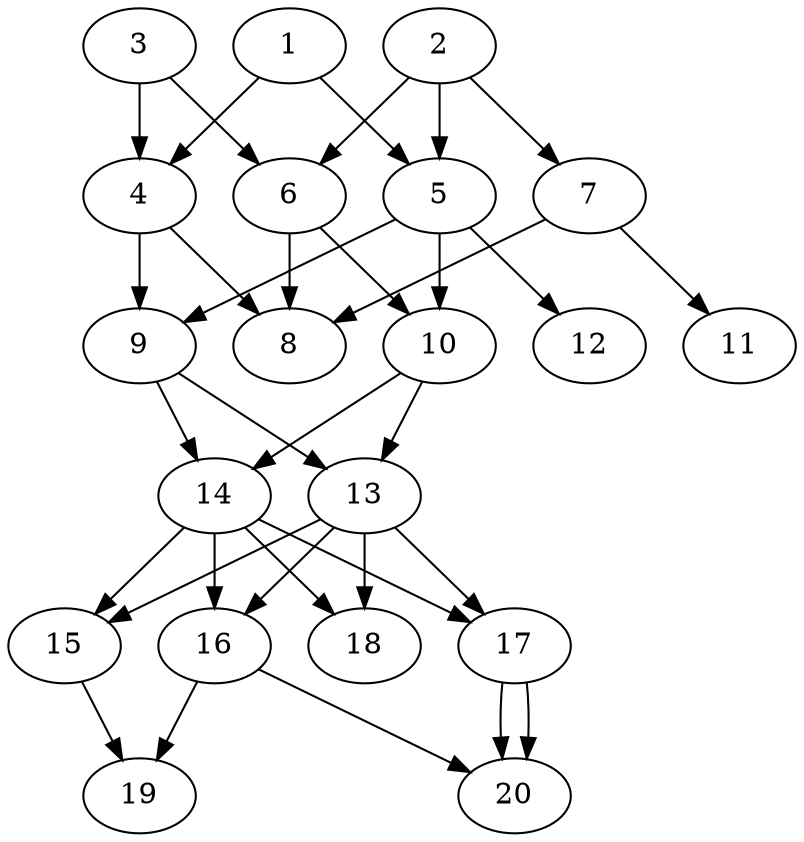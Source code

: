 // DAG automatically generated by daggen at Tue Jul 23 14:31:37 2019
// ./daggen --dot -n 20 --ccr 0.5 --fat 0.5 --regular 0.5 --density 0.8 --mindata 5242880 --maxdata 52428800 
digraph G {
  1 [size="24729600", alpha="0.10", expect_size="12364800"] 
  1 -> 4 [size ="12364800"]
  1 -> 5 [size ="12364800"]
  2 [size="38852608", alpha="0.20", expect_size="19426304"] 
  2 -> 5 [size ="19426304"]
  2 -> 6 [size ="19426304"]
  2 -> 7 [size ="19426304"]
  3 [size="33191936", alpha="0.10", expect_size="16595968"] 
  3 -> 4 [size ="16595968"]
  3 -> 6 [size ="16595968"]
  4 [size="39546880", alpha="0.19", expect_size="19773440"] 
  4 -> 8 [size ="19773440"]
  4 -> 9 [size ="19773440"]
  5 [size="59398144", alpha="0.01", expect_size="29699072"] 
  5 -> 9 [size ="29699072"]
  5 -> 10 [size ="29699072"]
  5 -> 12 [size ="29699072"]
  6 [size="73832448", alpha="0.12", expect_size="36916224"] 
  6 -> 8 [size ="36916224"]
  6 -> 10 [size ="36916224"]
  7 [size="53528576", alpha="0.18", expect_size="26764288"] 
  7 -> 8 [size ="26764288"]
  7 -> 11 [size ="26764288"]
  8 [size="68884480", alpha="0.17", expect_size="34442240"] 
  9 [size="91959296", alpha="0.10", expect_size="45979648"] 
  9 -> 13 [size ="45979648"]
  9 -> 14 [size ="45979648"]
  10 [size="69169152", alpha="0.02", expect_size="34584576"] 
  10 -> 13 [size ="34584576"]
  10 -> 14 [size ="34584576"]
  11 [size="54349824", alpha="0.15", expect_size="27174912"] 
  12 [size="103022592", alpha="0.14", expect_size="51511296"] 
  13 [size="100878336", alpha="0.09", expect_size="50439168"] 
  13 -> 15 [size ="50439168"]
  13 -> 16 [size ="50439168"]
  13 -> 17 [size ="50439168"]
  13 -> 18 [size ="50439168"]
  14 [size="54296576", alpha="0.08", expect_size="27148288"] 
  14 -> 15 [size ="27148288"]
  14 -> 16 [size ="27148288"]
  14 -> 17 [size ="27148288"]
  14 -> 18 [size ="27148288"]
  15 [size="47931392", alpha="0.15", expect_size="23965696"] 
  15 -> 19 [size ="23965696"]
  16 [size="52430848", alpha="0.08", expect_size="26215424"] 
  16 -> 19 [size ="26215424"]
  16 -> 20 [size ="26215424"]
  17 [size="15357952", alpha="0.16", expect_size="7678976"] 
  17 -> 20 [size ="7678976"]
  17 -> 20 [size ="7678976"]
  18 [size="101240832", alpha="0.16", expect_size="50620416"] 
  19 [size="85133312", alpha="0.04", expect_size="42566656"] 
  20 [size="35745792", alpha="0.17", expect_size="17872896"] 
}

